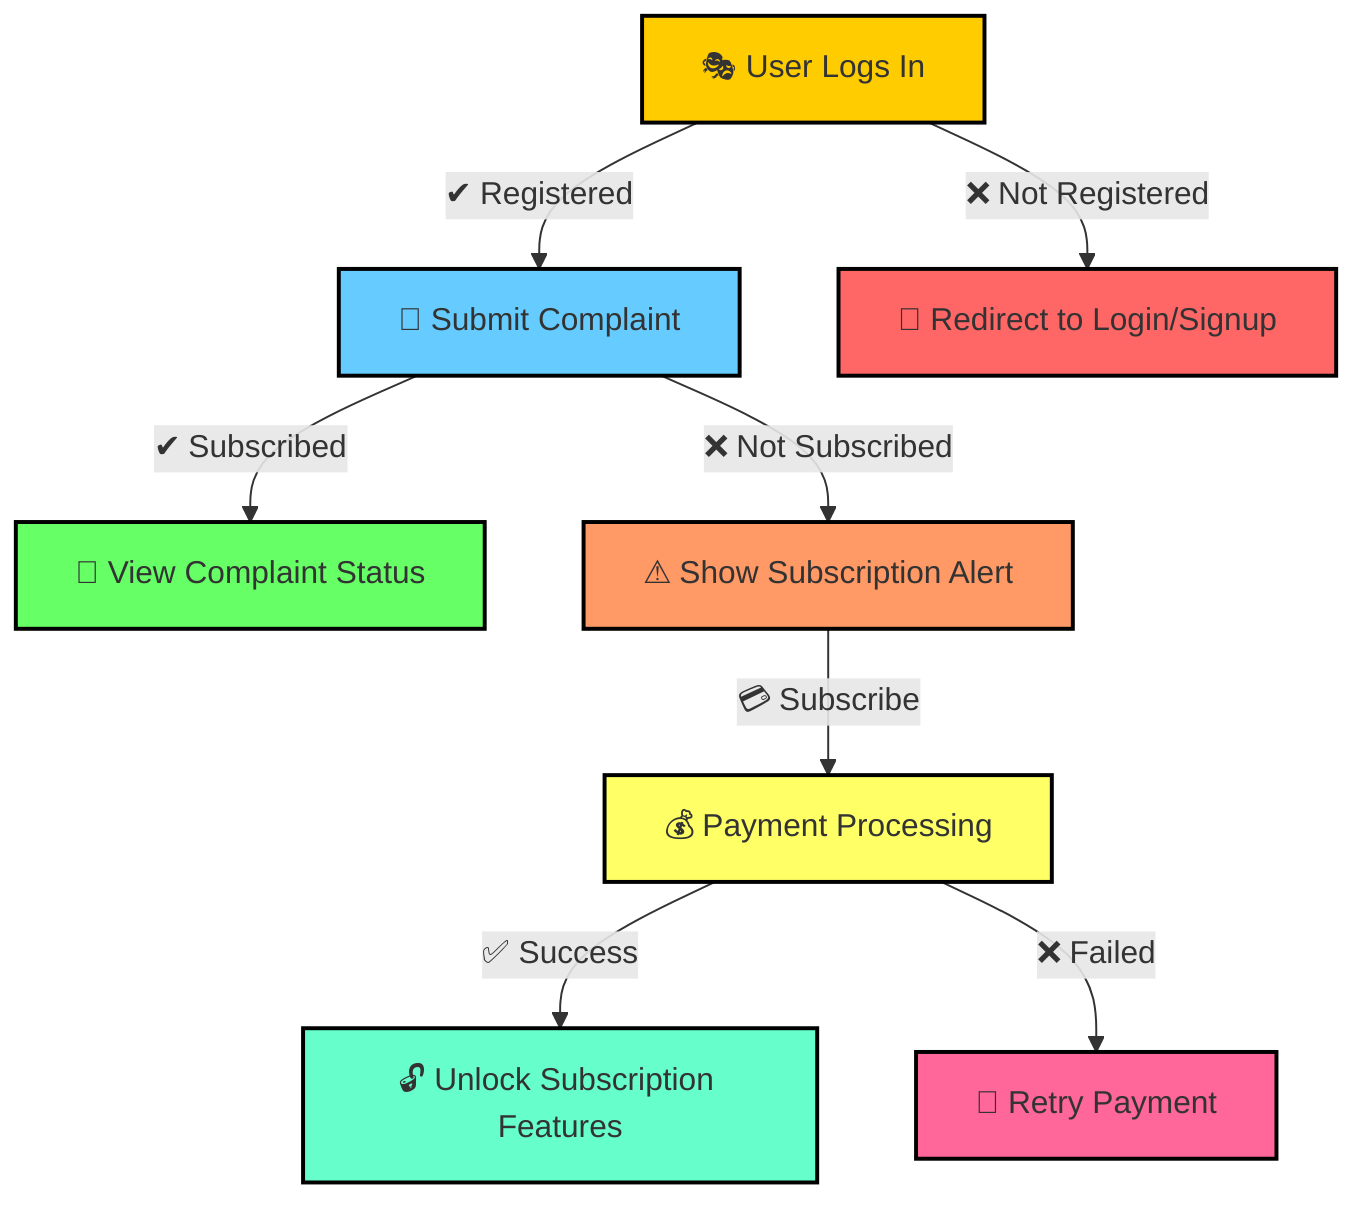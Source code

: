 graph TD;
  A[🎭 User Logs In] -->|✔ Registered | B[📨 Submit Complaint];
  A -->|❌ Not Registered | C[🔄 Redirect to Login/Signup];
  B -->|✔ Subscribed | D[📌 View Complaint Status];
  B -->|❌ Not Subscribed | E[⚠ Show Subscription Alert];
  E -->|💳 Subscribe | G[💰 Payment Processing];
  G -->|✅ Success | H[🔓 Unlock Subscription Features];
  G -->|❌ Failed | I[🔁 Retry Payment];

  style A fill:#ffcc00,stroke:#000,stroke-width:2px;
  style B fill:#66ccff,stroke:#000,stroke-width:2px;
  style C fill:#ff6666,stroke:#000,stroke-width:2px;
  style D fill:#66ff66,stroke:#000,stroke-width:2px;
  style E fill:#ff9966,stroke:#000,stroke-width:2px;
  style G fill:#ffff66,stroke:#000,stroke-width:2px;
  style H fill:#66ffcc,stroke:#000,stroke-width:2px;
  style I fill:#ff6699,stroke:#000,stroke-width:2px;